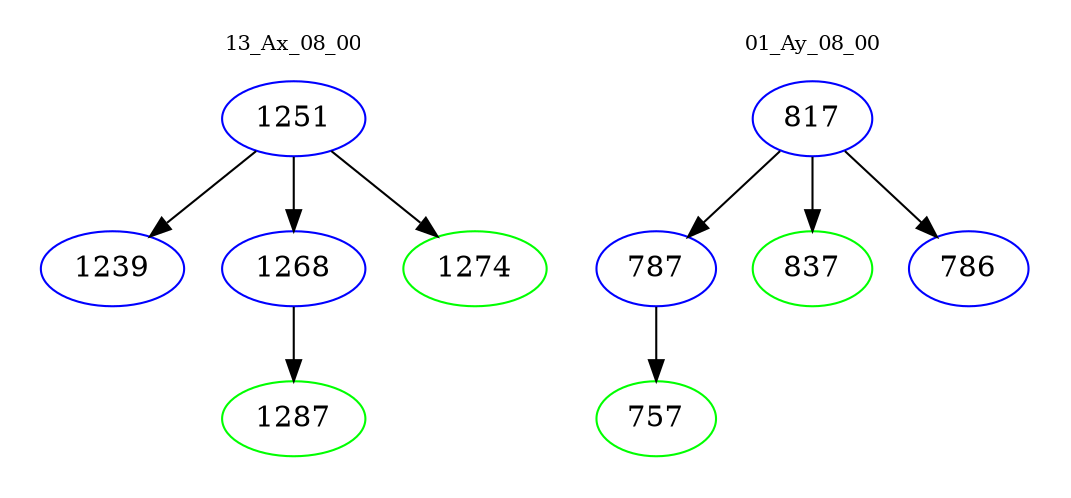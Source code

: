 digraph{
subgraph cluster_0 {
color = white
label = "13_Ax_08_00";
fontsize=10;
T0_1251 [label="1251", color="blue"]
T0_1251 -> T0_1239 [color="black"]
T0_1239 [label="1239", color="blue"]
T0_1251 -> T0_1268 [color="black"]
T0_1268 [label="1268", color="blue"]
T0_1268 -> T0_1287 [color="black"]
T0_1287 [label="1287", color="green"]
T0_1251 -> T0_1274 [color="black"]
T0_1274 [label="1274", color="green"]
}
subgraph cluster_1 {
color = white
label = "01_Ay_08_00";
fontsize=10;
T1_817 [label="817", color="blue"]
T1_817 -> T1_787 [color="black"]
T1_787 [label="787", color="blue"]
T1_787 -> T1_757 [color="black"]
T1_757 [label="757", color="green"]
T1_817 -> T1_837 [color="black"]
T1_837 [label="837", color="green"]
T1_817 -> T1_786 [color="black"]
T1_786 [label="786", color="blue"]
}
}
